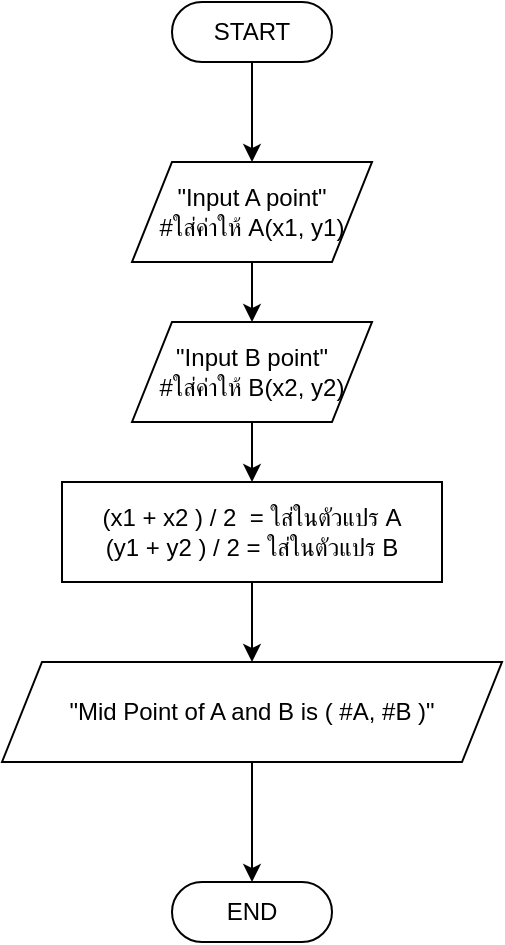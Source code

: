 <mxfile version="24.7.17">
  <diagram name="Page-1" id="nk33O3myFzExoFOTdXr2">
    <mxGraphModel dx="875" dy="524" grid="1" gridSize="10" guides="1" tooltips="1" connect="1" arrows="1" fold="1" page="1" pageScale="1" pageWidth="850" pageHeight="1100" math="0" shadow="0">
      <root>
        <mxCell id="0" />
        <mxCell id="1" parent="0" />
        <mxCell id="1FUIMTPPymzSxELU6ke1-2" style="edgeStyle=orthogonalEdgeStyle;rounded=0;orthogonalLoop=1;jettySize=auto;html=1;" edge="1" parent="1" source="UBjv-P3hsI7ne-E2DAJY-2" target="1FUIMTPPymzSxELU6ke1-3">
          <mxGeometry relative="1" as="geometry">
            <mxPoint x="400" y="90" as="targetPoint" />
          </mxGeometry>
        </mxCell>
        <mxCell id="UBjv-P3hsI7ne-E2DAJY-2" value="START" style="rounded=1;whiteSpace=wrap;html=1;arcSize=50;" parent="1" vertex="1">
          <mxGeometry x="360" y="10" width="80" height="30" as="geometry" />
        </mxCell>
        <mxCell id="UBjv-P3hsI7ne-E2DAJY-3" value="END" style="rounded=1;whiteSpace=wrap;html=1;arcSize=50;" parent="1" vertex="1">
          <mxGeometry x="360" y="450" width="80" height="30" as="geometry" />
        </mxCell>
        <mxCell id="1FUIMTPPymzSxELU6ke1-5" value="" style="edgeStyle=orthogonalEdgeStyle;rounded=0;orthogonalLoop=1;jettySize=auto;html=1;" edge="1" parent="1" source="1FUIMTPPymzSxELU6ke1-3" target="1FUIMTPPymzSxELU6ke1-4">
          <mxGeometry relative="1" as="geometry" />
        </mxCell>
        <mxCell id="1FUIMTPPymzSxELU6ke1-3" value="&quot;Input A point&quot;&lt;div&gt;#ใส่ค่าให้ A(x1, y1)&lt;/div&gt;" style="shape=parallelogram;perimeter=parallelogramPerimeter;whiteSpace=wrap;html=1;fixedSize=1;" vertex="1" parent="1">
          <mxGeometry x="340" y="90" width="120" height="50" as="geometry" />
        </mxCell>
        <mxCell id="1FUIMTPPymzSxELU6ke1-7" value="" style="edgeStyle=orthogonalEdgeStyle;rounded=0;orthogonalLoop=1;jettySize=auto;html=1;" edge="1" parent="1" source="1FUIMTPPymzSxELU6ke1-4" target="1FUIMTPPymzSxELU6ke1-6">
          <mxGeometry relative="1" as="geometry" />
        </mxCell>
        <mxCell id="1FUIMTPPymzSxELU6ke1-4" value="&quot;Input B point&quot;&lt;div&gt;#ใส่ค่าให้ B(x2, y2)&lt;/div&gt;" style="shape=parallelogram;perimeter=parallelogramPerimeter;whiteSpace=wrap;html=1;fixedSize=1;" vertex="1" parent="1">
          <mxGeometry x="340" y="170" width="120" height="50" as="geometry" />
        </mxCell>
        <mxCell id="1FUIMTPPymzSxELU6ke1-9" value="" style="edgeStyle=orthogonalEdgeStyle;rounded=0;orthogonalLoop=1;jettySize=auto;html=1;" edge="1" parent="1" source="1FUIMTPPymzSxELU6ke1-6" target="1FUIMTPPymzSxELU6ke1-8">
          <mxGeometry relative="1" as="geometry" />
        </mxCell>
        <mxCell id="1FUIMTPPymzSxELU6ke1-6" value="(x1 + x2 ) / 2&amp;nbsp; = ใส่ในตัวแปร A&lt;div&gt;(y1 + y2 ) / 2 =&amp;nbsp;&lt;span style=&quot;background-color: initial;&quot;&gt;ใส่ในตัวแปร B&lt;/span&gt;&lt;br&gt;&lt;/div&gt;" style="whiteSpace=wrap;html=1;" vertex="1" parent="1">
          <mxGeometry x="305" y="250" width="190" height="50" as="geometry" />
        </mxCell>
        <mxCell id="1FUIMTPPymzSxELU6ke1-10" value="" style="edgeStyle=orthogonalEdgeStyle;rounded=0;orthogonalLoop=1;jettySize=auto;html=1;" edge="1" parent="1" source="1FUIMTPPymzSxELU6ke1-8" target="UBjv-P3hsI7ne-E2DAJY-3">
          <mxGeometry relative="1" as="geometry" />
        </mxCell>
        <mxCell id="1FUIMTPPymzSxELU6ke1-8" value="&quot;Mid Point of A and B is ( #A, #B )&quot;" style="shape=parallelogram;perimeter=parallelogramPerimeter;whiteSpace=wrap;html=1;fixedSize=1;" vertex="1" parent="1">
          <mxGeometry x="275" y="340" width="250" height="50" as="geometry" />
        </mxCell>
      </root>
    </mxGraphModel>
  </diagram>
</mxfile>
